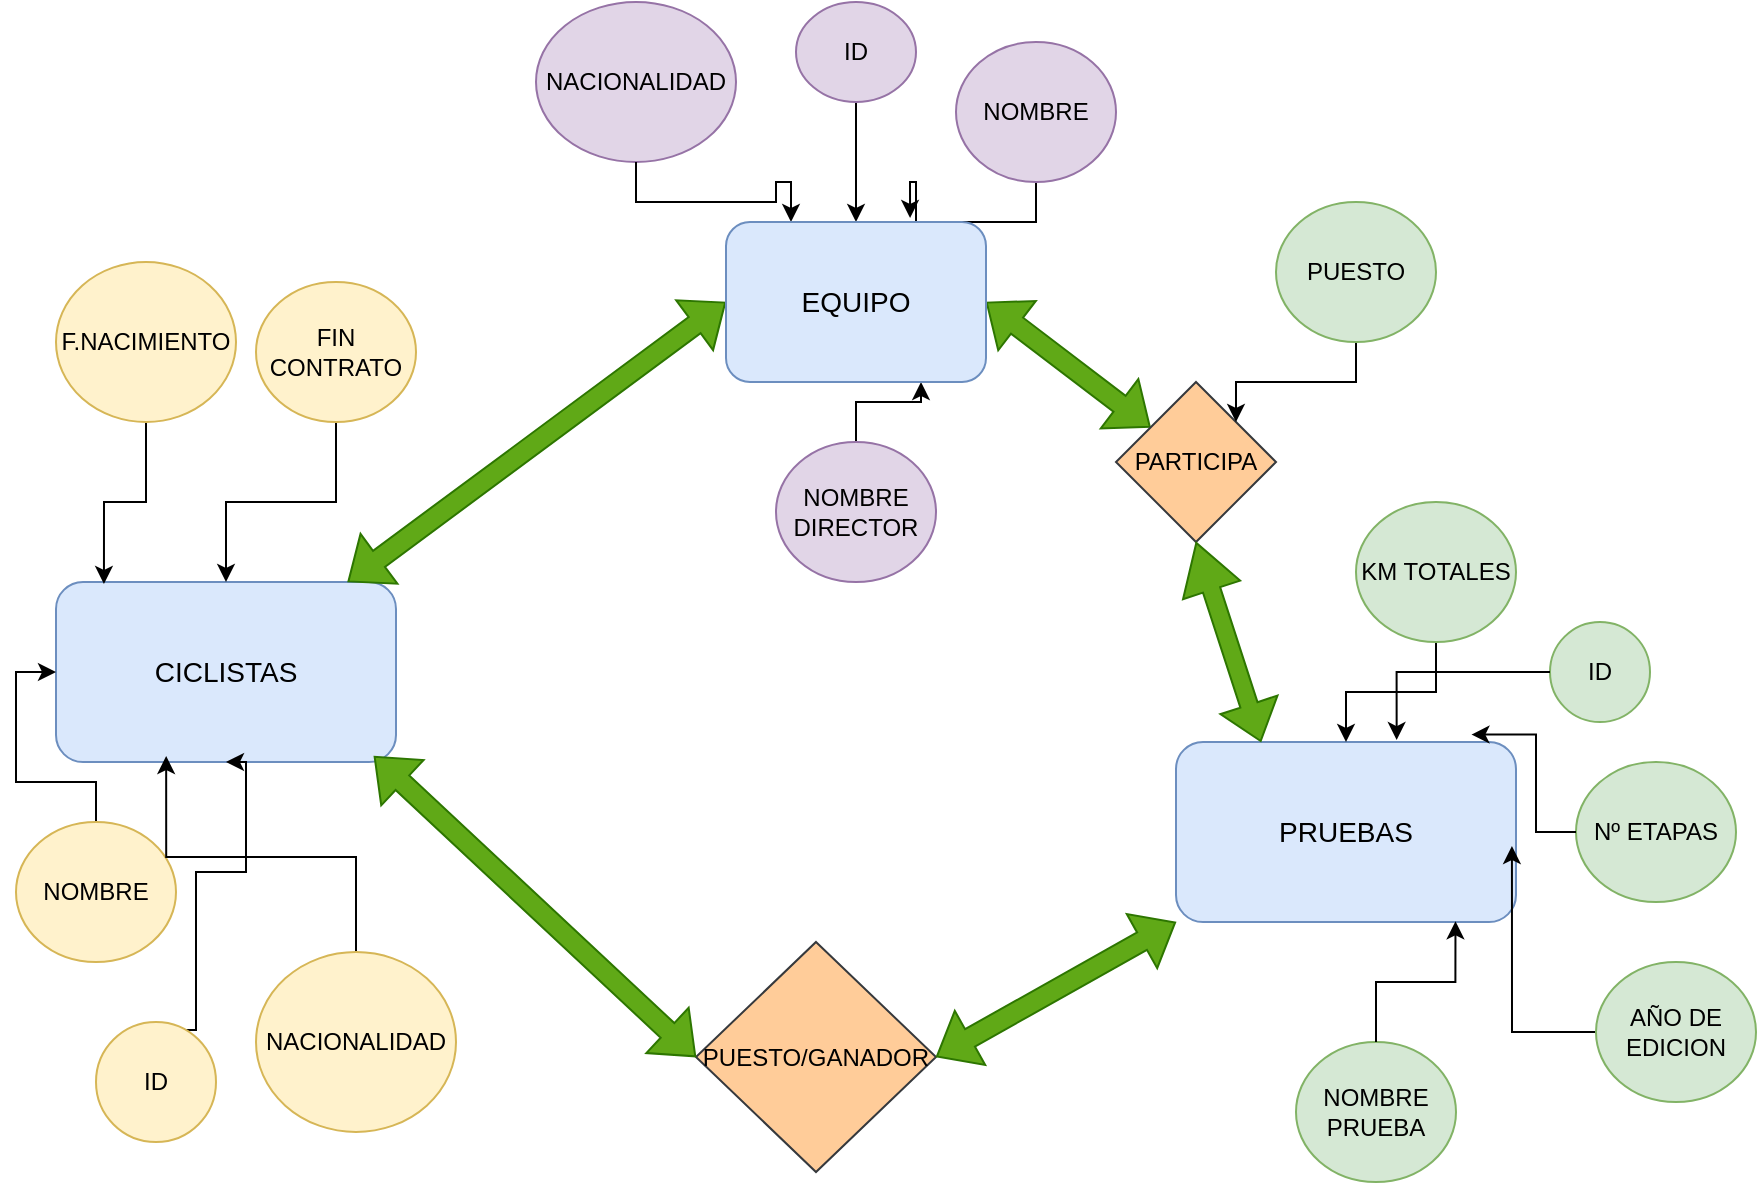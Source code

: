 <mxfile version="28.2.4">
  <diagram name="Página-1" id="EQiqzQjmJVD8BEotad0g">
    <mxGraphModel dx="1080" dy="788" grid="1" gridSize="10" guides="1" tooltips="1" connect="1" arrows="1" fold="1" page="1" pageScale="1" pageWidth="827" pageHeight="1169" math="0" shadow="0">
      <root>
        <mxCell id="0" />
        <mxCell id="1" parent="0" />
        <mxCell id="lP_Lg3t0AmWNAohetcjt-1" value="&lt;div&gt;CICLISTAS&lt;/div&gt;" style="rounded=1;whiteSpace=wrap;html=1;fontSize=14;fillColor=#dae8fc;strokeColor=#6c8ebf;" vertex="1" parent="1">
          <mxGeometry x="30" y="310" width="170" height="90" as="geometry" />
        </mxCell>
        <mxCell id="lP_Lg3t0AmWNAohetcjt-3" value="&lt;div&gt;PRUEBAS&lt;/div&gt;" style="rounded=1;whiteSpace=wrap;html=1;fontSize=14;fillColor=#dae8fc;strokeColor=#6c8ebf;" vertex="1" parent="1">
          <mxGeometry x="590" y="390" width="170" height="90" as="geometry" />
        </mxCell>
        <mxCell id="lP_Lg3t0AmWNAohetcjt-65" style="edgeStyle=orthogonalEdgeStyle;rounded=0;orthogonalLoop=1;jettySize=auto;html=1;entryX=0;entryY=0.5;entryDx=0;entryDy=0;" edge="1" parent="1" source="lP_Lg3t0AmWNAohetcjt-4" target="lP_Lg3t0AmWNAohetcjt-1">
          <mxGeometry relative="1" as="geometry" />
        </mxCell>
        <mxCell id="lP_Lg3t0AmWNAohetcjt-4" value="NOMBRE" style="ellipse;whiteSpace=wrap;html=1;fillColor=#fff2cc;strokeColor=#d6b656;" vertex="1" parent="1">
          <mxGeometry x="10" y="430" width="80" height="70" as="geometry" />
        </mxCell>
        <mxCell id="lP_Lg3t0AmWNAohetcjt-15" value="" style="edgeStyle=orthogonalEdgeStyle;rounded=0;orthogonalLoop=1;jettySize=auto;html=1;entryX=0.324;entryY=0.967;entryDx=0;entryDy=0;entryPerimeter=0;" edge="1" parent="1" source="lP_Lg3t0AmWNAohetcjt-5" target="lP_Lg3t0AmWNAohetcjt-1">
          <mxGeometry relative="1" as="geometry" />
        </mxCell>
        <mxCell id="lP_Lg3t0AmWNAohetcjt-5" value="&lt;div&gt;NACIONALIDAD&lt;/div&gt;" style="ellipse;whiteSpace=wrap;html=1;fillColor=#fff2cc;strokeColor=#d6b656;" vertex="1" parent="1">
          <mxGeometry x="130" y="495" width="100" height="90" as="geometry" />
        </mxCell>
        <mxCell id="lP_Lg3t0AmWNAohetcjt-18" style="edgeStyle=orthogonalEdgeStyle;rounded=0;orthogonalLoop=1;jettySize=auto;html=1;entryX=0.141;entryY=0.011;entryDx=0;entryDy=0;entryPerimeter=0;" edge="1" parent="1" source="lP_Lg3t0AmWNAohetcjt-6" target="lP_Lg3t0AmWNAohetcjt-1">
          <mxGeometry relative="1" as="geometry" />
        </mxCell>
        <mxCell id="lP_Lg3t0AmWNAohetcjt-6" value="&lt;div&gt;F.NACIMIENTO&lt;/div&gt;" style="ellipse;whiteSpace=wrap;html=1;fillColor=#fff2cc;strokeColor=#d6b656;" vertex="1" parent="1">
          <mxGeometry x="30" y="150" width="90" height="80" as="geometry" />
        </mxCell>
        <mxCell id="lP_Lg3t0AmWNAohetcjt-13" style="edgeStyle=orthogonalEdgeStyle;rounded=0;orthogonalLoop=1;jettySize=auto;html=1;entryX=0.708;entryY=-0.025;entryDx=0;entryDy=0;entryPerimeter=0;" edge="1" parent="1" source="lP_Lg3t0AmWNAohetcjt-8" target="lP_Lg3t0AmWNAohetcjt-63">
          <mxGeometry relative="1" as="geometry">
            <mxPoint x="461.25" y="285" as="targetPoint" />
          </mxGeometry>
        </mxCell>
        <mxCell id="lP_Lg3t0AmWNAohetcjt-8" value="NOMBRE" style="ellipse;whiteSpace=wrap;html=1;fillColor=#e1d5e7;strokeColor=#9673a6;" vertex="1" parent="1">
          <mxGeometry x="480" y="40" width="80" height="70" as="geometry" />
        </mxCell>
        <mxCell id="lP_Lg3t0AmWNAohetcjt-9" value="&lt;div&gt;NACIONALIDAD&lt;/div&gt;" style="ellipse;whiteSpace=wrap;html=1;fillColor=#e1d5e7;strokeColor=#9673a6;" vertex="1" parent="1">
          <mxGeometry x="270" y="20" width="100" height="80" as="geometry" />
        </mxCell>
        <mxCell id="lP_Lg3t0AmWNAohetcjt-12" value="" style="edgeStyle=orthogonalEdgeStyle;rounded=0;orthogonalLoop=1;jettySize=auto;html=1;entryX=0.75;entryY=1;entryDx=0;entryDy=0;" edge="1" parent="1" source="lP_Lg3t0AmWNAohetcjt-10" target="lP_Lg3t0AmWNAohetcjt-63">
          <mxGeometry relative="1" as="geometry">
            <mxPoint x="432.5" y="360" as="targetPoint" />
          </mxGeometry>
        </mxCell>
        <mxCell id="lP_Lg3t0AmWNAohetcjt-10" value="NOMBRE DIRECTOR" style="ellipse;whiteSpace=wrap;html=1;fillColor=#e1d5e7;strokeColor=#9673a6;" vertex="1" parent="1">
          <mxGeometry x="390" y="240" width="80" height="70" as="geometry" />
        </mxCell>
        <mxCell id="lP_Lg3t0AmWNAohetcjt-17" value="" style="edgeStyle=orthogonalEdgeStyle;rounded=0;orthogonalLoop=1;jettySize=auto;html=1;" edge="1" parent="1" source="lP_Lg3t0AmWNAohetcjt-11" target="lP_Lg3t0AmWNAohetcjt-1">
          <mxGeometry relative="1" as="geometry" />
        </mxCell>
        <mxCell id="lP_Lg3t0AmWNAohetcjt-11" value="FIN CONTRATO" style="ellipse;whiteSpace=wrap;html=1;fillColor=#fff2cc;strokeColor=#d6b656;" vertex="1" parent="1">
          <mxGeometry x="130" y="160" width="80" height="70" as="geometry" />
        </mxCell>
        <mxCell id="lP_Lg3t0AmWNAohetcjt-14" style="edgeStyle=orthogonalEdgeStyle;rounded=0;orthogonalLoop=1;jettySize=auto;html=1;entryX=0.25;entryY=0;entryDx=0;entryDy=0;" edge="1" parent="1" source="lP_Lg3t0AmWNAohetcjt-9" target="lP_Lg3t0AmWNAohetcjt-63">
          <mxGeometry relative="1" as="geometry">
            <mxPoint x="395.585" y="296.3" as="targetPoint" />
          </mxGeometry>
        </mxCell>
        <mxCell id="lP_Lg3t0AmWNAohetcjt-19" value="NOMBRE PRUEBA" style="ellipse;whiteSpace=wrap;html=1;fillColor=#d5e8d4;strokeColor=#82b366;" vertex="1" parent="1">
          <mxGeometry x="650" y="540" width="80" height="70" as="geometry" />
        </mxCell>
        <mxCell id="lP_Lg3t0AmWNAohetcjt-30" value="" style="edgeStyle=orthogonalEdgeStyle;rounded=0;orthogonalLoop=1;jettySize=auto;html=1;entryX=0.988;entryY=0.578;entryDx=0;entryDy=0;entryPerimeter=0;" edge="1" parent="1" source="lP_Lg3t0AmWNAohetcjt-20" target="lP_Lg3t0AmWNAohetcjt-3">
          <mxGeometry relative="1" as="geometry" />
        </mxCell>
        <mxCell id="lP_Lg3t0AmWNAohetcjt-20" value="AÑO DE EDICION" style="ellipse;whiteSpace=wrap;html=1;fillColor=#d5e8d4;strokeColor=#82b366;" vertex="1" parent="1">
          <mxGeometry x="800" y="500" width="80" height="70" as="geometry" />
        </mxCell>
        <mxCell id="lP_Lg3t0AmWNAohetcjt-21" value="Nº ETAPAS" style="ellipse;whiteSpace=wrap;html=1;fillColor=#d5e8d4;strokeColor=#82b366;" vertex="1" parent="1">
          <mxGeometry x="790" y="400" width="80" height="70" as="geometry" />
        </mxCell>
        <mxCell id="lP_Lg3t0AmWNAohetcjt-29" value="" style="edgeStyle=orthogonalEdgeStyle;rounded=0;orthogonalLoop=1;jettySize=auto;html=1;" edge="1" parent="1" source="lP_Lg3t0AmWNAohetcjt-22" target="lP_Lg3t0AmWNAohetcjt-3">
          <mxGeometry relative="1" as="geometry" />
        </mxCell>
        <mxCell id="lP_Lg3t0AmWNAohetcjt-22" value="KM TOTALES" style="ellipse;whiteSpace=wrap;html=1;fillColor=#d5e8d4;strokeColor=#82b366;" vertex="1" parent="1">
          <mxGeometry x="680" y="270" width="80" height="70" as="geometry" />
        </mxCell>
        <mxCell id="lP_Lg3t0AmWNAohetcjt-25" value="" style="shape=flexArrow;endArrow=classic;startArrow=classic;html=1;rounded=0;fillColor=#60a917;strokeColor=#2D7600;entryX=0;entryY=0.5;entryDx=0;entryDy=0;" edge="1" parent="1" source="lP_Lg3t0AmWNAohetcjt-1" target="lP_Lg3t0AmWNAohetcjt-63">
          <mxGeometry width="100" height="100" relative="1" as="geometry">
            <mxPoint x="275" y="410" as="sourcePoint" />
            <mxPoint x="375" y="310" as="targetPoint" />
          </mxGeometry>
        </mxCell>
        <mxCell id="lP_Lg3t0AmWNAohetcjt-28" value="" style="shape=flexArrow;endArrow=classic;startArrow=classic;html=1;rounded=0;fillColor=#60a917;strokeColor=#2D7600;exitX=1;exitY=0.5;exitDx=0;exitDy=0;" edge="1" parent="1" source="lP_Lg3t0AmWNAohetcjt-63" target="lP_Lg3t0AmWNAohetcjt-66">
          <mxGeometry width="100" height="100" relative="1" as="geometry">
            <mxPoint x="485" y="309" as="sourcePoint" />
            <mxPoint x="580" y="230" as="targetPoint" />
          </mxGeometry>
        </mxCell>
        <mxCell id="lP_Lg3t0AmWNAohetcjt-32" style="edgeStyle=orthogonalEdgeStyle;rounded=0;orthogonalLoop=1;jettySize=auto;html=1;entryX=0.869;entryY=-0.041;entryDx=0;entryDy=0;entryPerimeter=0;" edge="1" parent="1" source="lP_Lg3t0AmWNAohetcjt-21" target="lP_Lg3t0AmWNAohetcjt-3">
          <mxGeometry relative="1" as="geometry" />
        </mxCell>
        <mxCell id="lP_Lg3t0AmWNAohetcjt-33" style="edgeStyle=orthogonalEdgeStyle;rounded=0;orthogonalLoop=1;jettySize=auto;html=1;entryX=0.822;entryY=0.996;entryDx=0;entryDy=0;entryPerimeter=0;" edge="1" parent="1" source="lP_Lg3t0AmWNAohetcjt-19" target="lP_Lg3t0AmWNAohetcjt-3">
          <mxGeometry relative="1" as="geometry" />
        </mxCell>
        <mxCell id="lP_Lg3t0AmWNAohetcjt-36" value="PUESTO/GANADOR" style="rhombus;whiteSpace=wrap;html=1;fillColor=#ffcc99;strokeColor=#36393d;" vertex="1" parent="1">
          <mxGeometry x="350" y="490" width="120" height="115" as="geometry" />
        </mxCell>
        <mxCell id="lP_Lg3t0AmWNAohetcjt-45" value="" style="shape=flexArrow;endArrow=classic;startArrow=classic;html=1;rounded=0;fillColor=#60a917;strokeColor=#2D7600;exitX=1;exitY=0.5;exitDx=0;exitDy=0;entryX=0;entryY=1;entryDx=0;entryDy=0;" edge="1" parent="1" source="lP_Lg3t0AmWNAohetcjt-36" target="lP_Lg3t0AmWNAohetcjt-3">
          <mxGeometry width="100" height="100" relative="1" as="geometry">
            <mxPoint x="530" y="660" as="sourcePoint" />
            <mxPoint x="640" y="480" as="targetPoint" />
          </mxGeometry>
        </mxCell>
        <mxCell id="lP_Lg3t0AmWNAohetcjt-53" style="edgeStyle=orthogonalEdgeStyle;rounded=0;orthogonalLoop=1;jettySize=auto;html=1;entryX=0.5;entryY=1;entryDx=0;entryDy=0;exitX=0.633;exitY=0.067;exitDx=0;exitDy=0;exitPerimeter=0;" edge="1" parent="1" source="lP_Lg3t0AmWNAohetcjt-54" target="lP_Lg3t0AmWNAohetcjt-1">
          <mxGeometry relative="1" as="geometry">
            <mxPoint x="297.5" y="390" as="sourcePoint" />
            <Array as="points">
              <mxPoint x="100" y="534" />
              <mxPoint x="100" y="455" />
              <mxPoint x="125" y="455" />
            </Array>
          </mxGeometry>
        </mxCell>
        <mxCell id="lP_Lg3t0AmWNAohetcjt-54" value="ID" style="ellipse;whiteSpace=wrap;html=1;fillColor=#fff2cc;strokeColor=#d6b656;" vertex="1" parent="1">
          <mxGeometry x="50" y="530" width="60" height="60" as="geometry" />
        </mxCell>
        <mxCell id="lP_Lg3t0AmWNAohetcjt-56" style="edgeStyle=orthogonalEdgeStyle;rounded=0;orthogonalLoop=1;jettySize=auto;html=1;entryX=0.5;entryY=0;entryDx=0;entryDy=0;" edge="1" parent="1" source="lP_Lg3t0AmWNAohetcjt-55" target="lP_Lg3t0AmWNAohetcjt-63">
          <mxGeometry relative="1" as="geometry">
            <mxPoint x="432.5" y="260" as="targetPoint" />
          </mxGeometry>
        </mxCell>
        <mxCell id="lP_Lg3t0AmWNAohetcjt-55" value="ID" style="ellipse;whiteSpace=wrap;html=1;fillColor=#e1d5e7;strokeColor=#9673a6;" vertex="1" parent="1">
          <mxGeometry x="400" y="20" width="60" height="50" as="geometry" />
        </mxCell>
        <mxCell id="lP_Lg3t0AmWNAohetcjt-57" value="ID" style="ellipse;whiteSpace=wrap;html=1;fillColor=#d5e8d4;strokeColor=#82b366;" vertex="1" parent="1">
          <mxGeometry x="777" y="330" width="50" height="50" as="geometry" />
        </mxCell>
        <mxCell id="lP_Lg3t0AmWNAohetcjt-58" style="edgeStyle=orthogonalEdgeStyle;rounded=0;orthogonalLoop=1;jettySize=auto;html=1;entryX=0.649;entryY=-0.011;entryDx=0;entryDy=0;entryPerimeter=0;" edge="1" parent="1" source="lP_Lg3t0AmWNAohetcjt-57" target="lP_Lg3t0AmWNAohetcjt-3">
          <mxGeometry relative="1" as="geometry" />
        </mxCell>
        <mxCell id="lP_Lg3t0AmWNAohetcjt-62" value="" style="shape=flexArrow;endArrow=classic;startArrow=classic;html=1;rounded=0;fillColor=#60a917;strokeColor=#2D7600;entryX=0.935;entryY=0.967;entryDx=0;entryDy=0;entryPerimeter=0;exitX=0;exitY=0.5;exitDx=0;exitDy=0;" edge="1" parent="1" source="lP_Lg3t0AmWNAohetcjt-36" target="lP_Lg3t0AmWNAohetcjt-1">
          <mxGeometry width="100" height="100" relative="1" as="geometry">
            <mxPoint x="310" y="846" as="sourcePoint" />
            <mxPoint x="459" y="540" as="targetPoint" />
          </mxGeometry>
        </mxCell>
        <mxCell id="lP_Lg3t0AmWNAohetcjt-63" value="EQUIPO" style="rounded=1;whiteSpace=wrap;html=1;fontSize=14;fillColor=#dae8fc;strokeColor=#6c8ebf;" vertex="1" parent="1">
          <mxGeometry x="365" y="130" width="130" height="80" as="geometry" />
        </mxCell>
        <mxCell id="lP_Lg3t0AmWNAohetcjt-66" value="PARTICIPA" style="rhombus;whiteSpace=wrap;html=1;fillColor=#ffcc99;strokeColor=#36393d;" vertex="1" parent="1">
          <mxGeometry x="560" y="210" width="80" height="80" as="geometry" />
        </mxCell>
        <mxCell id="lP_Lg3t0AmWNAohetcjt-67" value="" style="shape=flexArrow;endArrow=classic;startArrow=classic;html=1;rounded=0;fillColor=#60a917;strokeColor=#2D7600;exitX=0.5;exitY=1;exitDx=0;exitDy=0;entryX=0.25;entryY=0;entryDx=0;entryDy=0;width=9;startSize=7.89;" edge="1" parent="1" source="lP_Lg3t0AmWNAohetcjt-66" target="lP_Lg3t0AmWNAohetcjt-3">
          <mxGeometry width="100" height="100" relative="1" as="geometry">
            <mxPoint x="620" y="270" as="sourcePoint" />
            <mxPoint x="705" y="350" as="targetPoint" />
          </mxGeometry>
        </mxCell>
        <mxCell id="lP_Lg3t0AmWNAohetcjt-69" style="edgeStyle=orthogonalEdgeStyle;rounded=0;orthogonalLoop=1;jettySize=auto;html=1;entryX=1;entryY=0;entryDx=0;entryDy=0;" edge="1" parent="1" source="lP_Lg3t0AmWNAohetcjt-68" target="lP_Lg3t0AmWNAohetcjt-66">
          <mxGeometry relative="1" as="geometry" />
        </mxCell>
        <mxCell id="lP_Lg3t0AmWNAohetcjt-68" value="PUESTO" style="ellipse;whiteSpace=wrap;html=1;fillColor=#d5e8d4;strokeColor=#82b366;" vertex="1" parent="1">
          <mxGeometry x="640" y="120" width="80" height="70" as="geometry" />
        </mxCell>
      </root>
    </mxGraphModel>
  </diagram>
</mxfile>
